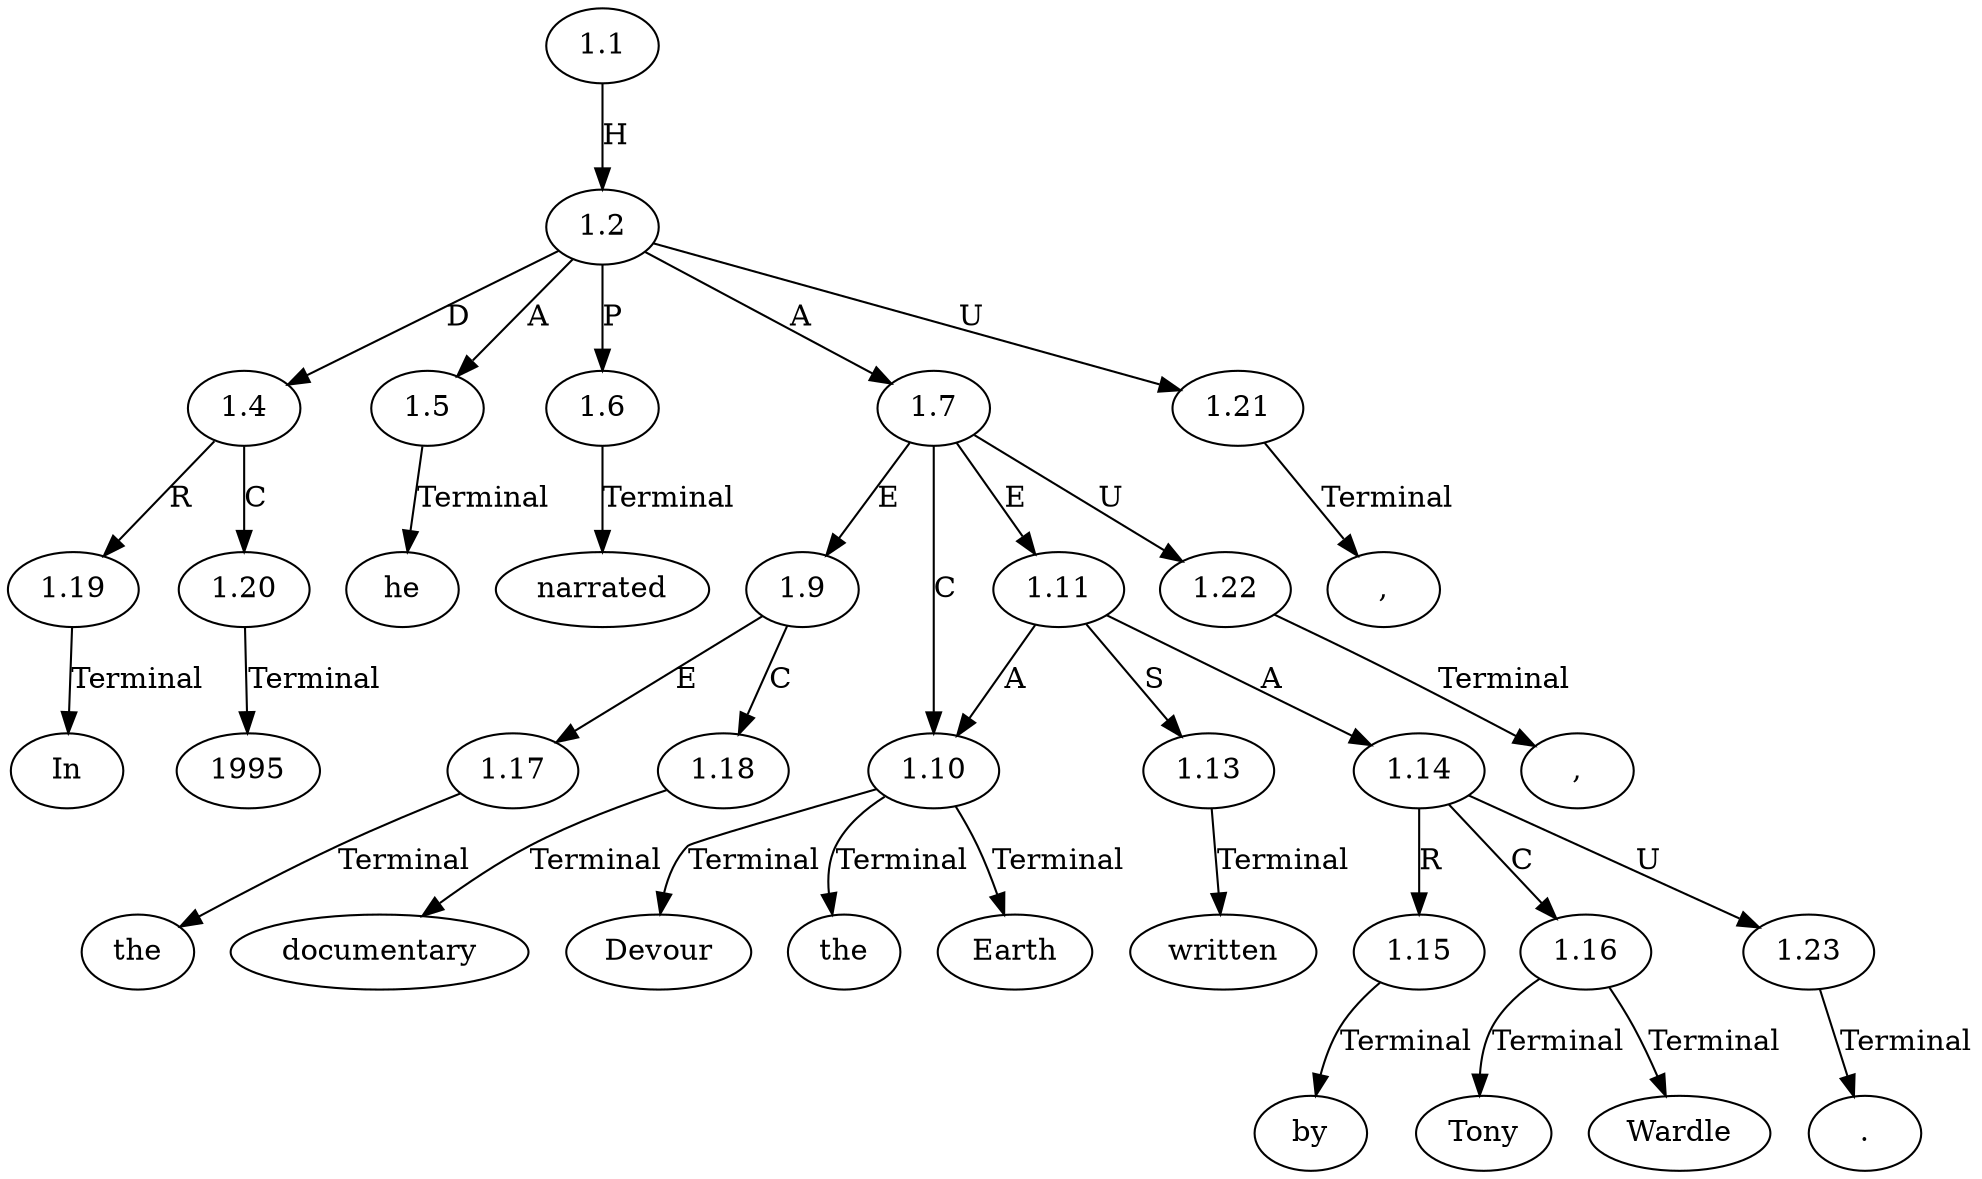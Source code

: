 // Graph
digraph {
	0.1 [label=In ordering=out]
	0.10 [label=Earth ordering=out]
	0.11 [label="," ordering=out]
	0.12 [label=written ordering=out]
	0.13 [label=by ordering=out]
	0.14 [label=Tony ordering=out]
	0.15 [label=Wardle ordering=out]
	0.16 [label="." ordering=out]
	0.2 [label=1995 ordering=out]
	0.3 [label="," ordering=out]
	0.4 [label=he ordering=out]
	0.5 [label=narrated ordering=out]
	0.6 [label=the ordering=out]
	0.7 [label=documentary ordering=out]
	0.8 [label=Devour ordering=out]
	0.9 [label=the ordering=out]
	1.1 [label=1.1 ordering=out]
	1.2 [label=1.2 ordering=out]
	1.4 [label=1.4 ordering=out]
	1.5 [label=1.5 ordering=out]
	1.6 [label=1.6 ordering=out]
	1.7 [label=1.7 ordering=out]
	1.9 [label=1.9 ordering=out]
	1.10 [label=1.10 ordering=out]
	1.11 [label=1.11 ordering=out]
	1.13 [label=1.13 ordering=out]
	1.14 [label=1.14 ordering=out]
	1.15 [label=1.15 ordering=out]
	1.16 [label=1.16 ordering=out]
	1.17 [label=1.17 ordering=out]
	1.18 [label=1.18 ordering=out]
	1.19 [label=1.19 ordering=out]
	1.20 [label=1.20 ordering=out]
	1.21 [label=1.21 ordering=out]
	1.22 [label=1.22 ordering=out]
	1.23 [label=1.23 ordering=out]
	1.1 -> 1.2 [label=H ordering=out]
	1.2 -> 1.4 [label=D ordering=out]
	1.2 -> 1.5 [label=A ordering=out]
	1.2 -> 1.6 [label=P ordering=out]
	1.2 -> 1.7 [label=A ordering=out]
	1.2 -> 1.21 [label=U ordering=out]
	1.4 -> 1.19 [label=R ordering=out]
	1.4 -> 1.20 [label=C ordering=out]
	1.5 -> 0.4 [label=Terminal ordering=out]
	1.6 -> 0.5 [label=Terminal ordering=out]
	1.7 -> 1.9 [label=E ordering=out]
	1.7 -> 1.10 [label=C ordering=out]
	1.7 -> 1.11 [label=E ordering=out]
	1.7 -> 1.22 [label=U ordering=out]
	1.9 -> 1.17 [label=E ordering=out]
	1.9 -> 1.18 [label=C ordering=out]
	1.10 -> 0.8 [label=Terminal ordering=out]
	1.10 -> 0.9 [label=Terminal ordering=out]
	1.10 -> 0.10 [label=Terminal ordering=out]
	1.11 -> 1.10 [label=A ordering=out]
	1.11 -> 1.13 [label=S ordering=out]
	1.11 -> 1.14 [label=A ordering=out]
	1.13 -> 0.12 [label=Terminal ordering=out]
	1.14 -> 1.15 [label=R ordering=out]
	1.14 -> 1.16 [label=C ordering=out]
	1.14 -> 1.23 [label=U ordering=out]
	1.15 -> 0.13 [label=Terminal ordering=out]
	1.16 -> 0.14 [label=Terminal ordering=out]
	1.16 -> 0.15 [label=Terminal ordering=out]
	1.17 -> 0.6 [label=Terminal ordering=out]
	1.18 -> 0.7 [label=Terminal ordering=out]
	1.19 -> 0.1 [label=Terminal ordering=out]
	1.20 -> 0.2 [label=Terminal ordering=out]
	1.21 -> 0.3 [label=Terminal ordering=out]
	1.22 -> 0.11 [label=Terminal ordering=out]
	1.23 -> 0.16 [label=Terminal ordering=out]
}
